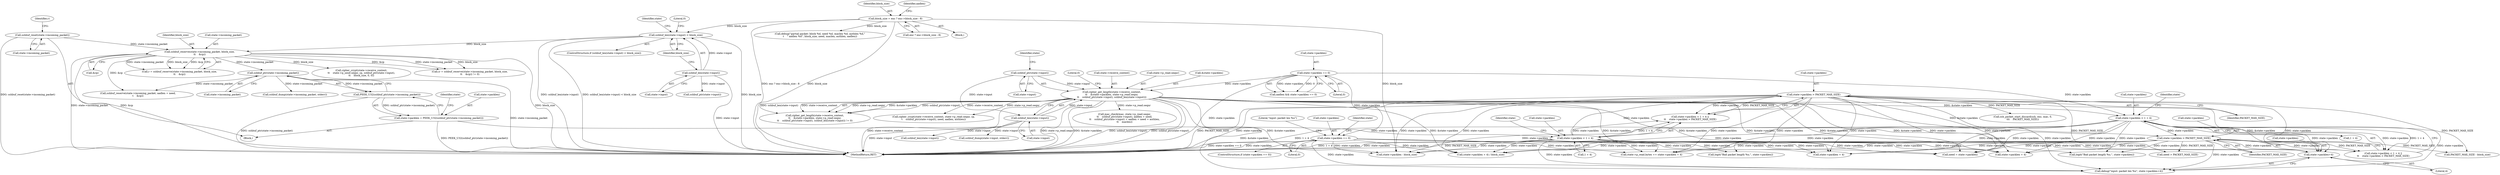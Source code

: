 digraph "0_mindrot_28652bca29046f62c7045e933e6b931de1d16737_0@pointer" {
"1000447" [label="(Call,state->packlen+4)"];
"1000285" [label="(Call,state->packlen < 1 + 4)"];
"1000251" [label="(Call,state->packlen == 0)"];
"1000259" [label="(Call,cipher_get_length(state->receive_context,\n\t\t    &state->packlen, state->p_read.seqnr,\n\t\t    sshbuf_ptr(state->input), sshbuf_len(state->input)))"];
"1000272" [label="(Call,sshbuf_ptr(state->input))"];
"1000276" [label="(Call,sshbuf_len(state->input))"];
"1000292" [label="(Call,state->packlen > PACKET_MAX_SIZE)"];
"1000392" [label="(Call,state->packlen < 1 + 4)"];
"1000381" [label="(Call,state->packlen = PEEK_U32(sshbuf_ptr(state->incoming_packet)))"];
"1000385" [label="(Call,PEEK_U32(sshbuf_ptr(state->incoming_packet)))"];
"1000386" [label="(Call,sshbuf_ptr(state->incoming_packet))"];
"1000349" [label="(Call,sshbuf_reserve(state->incoming_packet, block_size,\n\t\t    &cp))"];
"1000341" [label="(Call,sshbuf_reset(state->incoming_packet))"];
"1000333" [label="(Call,sshbuf_len(state->input) < block_size)"];
"1000334" [label="(Call,sshbuf_len(state->input))"];
"1000224" [label="(Call,block_size = enc ? enc->block_size : 8)"];
"1000399" [label="(Call,state->packlen > PACKET_MAX_SIZE)"];
"1000326" [label="(Call,state->packlen == 0)"];
"1000332" [label="(ControlStructure,if (sshbuf_len(state->input) < block_size))"];
"1000284" [label="(Call,state->packlen < 1 + 4 ||\n\t\t    state->packlen > PACKET_MAX_SIZE)"];
"1000347" [label="(Call,r = sshbuf_reserve(state->incoming_packet, block_size,\n\t\t    &cp))"];
"1000118" [label="(Block,)"];
"1000249" [label="(Call,aadlen && state->packlen == 0)"];
"1000225" [label="(Identifier,block_size)"];
"1000540" [label="(Call,mac_check(mac, state->p_read.seqnr,\n\t\t    sshbuf_ptr(state->input), aadlen + need,\n\t\t    sshbuf_ptr(state->input) + aadlen + need + authlen,\n\t\t    maclen))"];
"1000348" [label="(Identifier,r)"];
"1000331" [label="(Block,)"];
"1000499" [label="(Call,PACKET_MAX_SIZE - block_size)"];
"1000278" [label="(Identifier,state)"];
"1000289" [label="(Call,1 + 4)"];
"1001000" [label="(MethodReturn,RET)"];
"1000771" [label="(Call,state->packlen + 4)"];
"1000455" [label="(Call,need = state->packlen)"];
"1000472" [label="(Call,debug(\"partial packet: block %d, need %d, maclen %d, authlen %d,\"\n\t    \" aadlen %d\", block_size, need, maclen, authlen, aadlen))"];
"1000259" [label="(Call,cipher_get_length(state->receive_context,\n\t\t    &state->packlen, state->p_read.seqnr,\n\t\t    sshbuf_ptr(state->input), sshbuf_len(state->input)))"];
"1000333" [label="(Call,sshbuf_len(state->input) < block_size)"];
"1000759" [label="(Call,state->packlen + 4)"];
"1000381" [label="(Call,state->packlen = PEEK_U32(sshbuf_ptr(state->incoming_packet)))"];
"1000343" [label="(Identifier,state)"];
"1000292" [label="(Call,state->packlen > PACKET_MAX_SIZE)"];
"1000445" [label="(Call,debug(\"input: packet len %u\", state->packlen+4))"];
"1000394" [label="(Identifier,state)"];
"1000280" [label="(Literal,0)"];
"1000403" [label="(Identifier,PACKET_MAX_SIZE)"];
"1000393" [label="(Call,state->packlen)"];
"1000446" [label="(Literal,\"input: packet len %u\")"];
"1000303" [label="(Call,logit(\"Bad packet length %u.\", state->packlen))"];
"1000325" [label="(ControlStructure,if (state->packlen == 0))"];
"1000758" [label="(Call,(state->packlen + 4) / block_size)"];
"1000451" [label="(Literal,4)"];
"1000466" [label="(Call,state->packlen - block_size)"];
"1000335" [label="(Call,state->input)"];
"1000226" [label="(Call,enc ? enc->block_size : 8)"];
"1000334" [label="(Call,sshbuf_len(state->input))"];
"1000285" [label="(Call,state->packlen < 1 + 4)"];
"1000277" [label="(Call,state->input)"];
"1000504" [label="(Call,sshbuf_len(state->input))"];
"1000392" [label="(Call,state->packlen < 1 + 4)"];
"1000260" [label="(Call,state->receive_context)"];
"1000273" [label="(Call,state->input)"];
"1000251" [label="(Call,state->packlen == 0)"];
"1000233" [label="(Identifier,aadlen)"];
"1000385" [label="(Call,PEEK_U32(sshbuf_ptr(state->incoming_packet)))"];
"1000362" [label="(Call,cipher_crypt(state->receive_context,\n\t\t    state->p_send.seqnr, cp, sshbuf_ptr(state->input),\n\t\t    block_size, 0, 0))"];
"1000400" [label="(Call,state->packlen)"];
"1000330" [label="(Literal,0)"];
"1000326" [label="(Call,state->packlen == 0)"];
"1000267" [label="(Call,state->p_read.seqnr)"];
"1000391" [label="(Call,state->packlen < 1 + 4 ||\n\t\t    state->packlen > PACKET_MAX_SIZE)"];
"1000341" [label="(Call,sshbuf_reset(state->incoming_packet))"];
"1000350" [label="(Call,state->incoming_packet)"];
"1000382" [label="(Call,state->packlen)"];
"1000399" [label="(Call,state->packlen > PACKET_MAX_SIZE)"];
"1000298" [label="(Call,sshbuf_dump(state->input, stderr))"];
"1000272" [label="(Call,sshbuf_ptr(state->input))"];
"1000258" [label="(Call,cipher_get_length(state->receive_context,\n\t\t    &state->packlen, state->p_read.seqnr,\n\t\t    sshbuf_ptr(state->input), sshbuf_len(state->input)) != 0)"];
"1000349" [label="(Call,sshbuf_reserve(state->incoming_packet, block_size,\n\t\t    &cp))"];
"1000346" [label="(Call,(r = sshbuf_reserve(state->incoming_packet, block_size,\n\t\t    &cp)) != 0)"];
"1000276" [label="(Call,sshbuf_len(state->input))"];
"1000401" [label="(Identifier,state)"];
"1000593" [label="(Call,cipher_crypt(state->receive_context, state->p_read.seqnr, cp,\n\t    sshbuf_ptr(state->input), need, aadlen, authlen))"];
"1000296" [label="(Identifier,PACKET_MAX_SIZE)"];
"1000263" [label="(Call,&state->packlen)"];
"1000293" [label="(Call,state->packlen)"];
"1000448" [label="(Call,state->packlen)"];
"1000327" [label="(Call,state->packlen)"];
"1000387" [label="(Call,state->incoming_packet)"];
"1000336" [label="(Identifier,state)"];
"1000286" [label="(Call,state->packlen)"];
"1000252" [label="(Call,state->packlen)"];
"1000386" [label="(Call,sshbuf_ptr(state->incoming_packet))"];
"1000765" [label="(Call,state->p_read.bytes += state->packlen + 4)"];
"1000224" [label="(Call,block_size = enc ? enc->block_size : 8)"];
"1000354" [label="(Call,&cp)"];
"1000294" [label="(Identifier,state)"];
"1000338" [label="(Identifier,block_size)"];
"1000427" [label="(Call,ssh_packet_start_discard(ssh, enc, mac, 0,\n\t\t\t    PACKET_MAX_SIZE))"];
"1000447" [label="(Call,state->packlen+4)"];
"1000342" [label="(Call,state->incoming_packet)"];
"1000673" [label="(Call,need > PACKET_MAX_SIZE)"];
"1000372" [label="(Call,sshbuf_ptr(state->input))"];
"1000396" [label="(Call,1 + 4)"];
"1000340" [label="(Literal,0)"];
"1000416" [label="(Call,sshbuf_dump(state->incoming_packet, stderr))"];
"1000578" [label="(Call,sshbuf_reserve(state->incoming_packet, aadlen + need,\n\t    &cp))"];
"1000353" [label="(Identifier,block_size)"];
"1000421" [label="(Call,logit(\"Bad packet length %u.\", state->packlen))"];
"1000255" [label="(Literal,0)"];
"1000447" -> "1000445"  [label="AST: "];
"1000447" -> "1000451"  [label="CFG: "];
"1000448" -> "1000447"  [label="AST: "];
"1000451" -> "1000447"  [label="AST: "];
"1000445" -> "1000447"  [label="CFG: "];
"1000285" -> "1000447"  [label="DDG: state->packlen"];
"1000292" -> "1000447"  [label="DDG: state->packlen"];
"1000392" -> "1000447"  [label="DDG: state->packlen"];
"1000259" -> "1000447"  [label="DDG: &state->packlen"];
"1000399" -> "1000447"  [label="DDG: state->packlen"];
"1000326" -> "1000447"  [label="DDG: state->packlen"];
"1000285" -> "1000284"  [label="AST: "];
"1000285" -> "1000289"  [label="CFG: "];
"1000286" -> "1000285"  [label="AST: "];
"1000289" -> "1000285"  [label="AST: "];
"1000294" -> "1000285"  [label="CFG: "];
"1000284" -> "1000285"  [label="CFG: "];
"1000285" -> "1001000"  [label="DDG: 1 + 4"];
"1000285" -> "1000284"  [label="DDG: state->packlen"];
"1000285" -> "1000284"  [label="DDG: 1 + 4"];
"1000251" -> "1000285"  [label="DDG: state->packlen"];
"1000259" -> "1000285"  [label="DDG: &state->packlen"];
"1000285" -> "1000292"  [label="DDG: state->packlen"];
"1000285" -> "1000303"  [label="DDG: state->packlen"];
"1000285" -> "1000445"  [label="DDG: state->packlen"];
"1000285" -> "1000455"  [label="DDG: state->packlen"];
"1000285" -> "1000466"  [label="DDG: state->packlen"];
"1000285" -> "1000758"  [label="DDG: state->packlen"];
"1000285" -> "1000759"  [label="DDG: state->packlen"];
"1000285" -> "1000765"  [label="DDG: state->packlen"];
"1000285" -> "1000771"  [label="DDG: state->packlen"];
"1000251" -> "1000249"  [label="AST: "];
"1000251" -> "1000255"  [label="CFG: "];
"1000252" -> "1000251"  [label="AST: "];
"1000255" -> "1000251"  [label="AST: "];
"1000249" -> "1000251"  [label="CFG: "];
"1000251" -> "1001000"  [label="DDG: state->packlen"];
"1000251" -> "1000249"  [label="DDG: state->packlen"];
"1000251" -> "1000249"  [label="DDG: 0"];
"1000251" -> "1000259"  [label="DDG: state->packlen"];
"1000251" -> "1000326"  [label="DDG: state->packlen"];
"1000259" -> "1000258"  [label="AST: "];
"1000259" -> "1000276"  [label="CFG: "];
"1000260" -> "1000259"  [label="AST: "];
"1000263" -> "1000259"  [label="AST: "];
"1000267" -> "1000259"  [label="AST: "];
"1000272" -> "1000259"  [label="AST: "];
"1000276" -> "1000259"  [label="AST: "];
"1000280" -> "1000259"  [label="CFG: "];
"1000259" -> "1001000"  [label="DDG: state->receive_context"];
"1000259" -> "1001000"  [label="DDG: state->p_read.seqnr"];
"1000259" -> "1001000"  [label="DDG: &state->packlen"];
"1000259" -> "1001000"  [label="DDG: sshbuf_len(state->input)"];
"1000259" -> "1001000"  [label="DDG: sshbuf_ptr(state->input)"];
"1000259" -> "1000258"  [label="DDG: state->p_read.seqnr"];
"1000259" -> "1000258"  [label="DDG: &state->packlen"];
"1000259" -> "1000258"  [label="DDG: sshbuf_ptr(state->input)"];
"1000259" -> "1000258"  [label="DDG: sshbuf_len(state->input)"];
"1000259" -> "1000258"  [label="DDG: state->receive_context"];
"1000272" -> "1000259"  [label="DDG: state->input"];
"1000276" -> "1000259"  [label="DDG: state->input"];
"1000259" -> "1000292"  [label="DDG: &state->packlen"];
"1000259" -> "1000303"  [label="DDG: &state->packlen"];
"1000259" -> "1000445"  [label="DDG: &state->packlen"];
"1000259" -> "1000455"  [label="DDG: &state->packlen"];
"1000259" -> "1000466"  [label="DDG: &state->packlen"];
"1000259" -> "1000540"  [label="DDG: state->p_read.seqnr"];
"1000259" -> "1000593"  [label="DDG: state->receive_context"];
"1000259" -> "1000593"  [label="DDG: state->p_read.seqnr"];
"1000259" -> "1000758"  [label="DDG: &state->packlen"];
"1000259" -> "1000759"  [label="DDG: &state->packlen"];
"1000259" -> "1000765"  [label="DDG: &state->packlen"];
"1000259" -> "1000771"  [label="DDG: &state->packlen"];
"1000272" -> "1000273"  [label="CFG: "];
"1000273" -> "1000272"  [label="AST: "];
"1000278" -> "1000272"  [label="CFG: "];
"1000272" -> "1000276"  [label="DDG: state->input"];
"1000276" -> "1000277"  [label="CFG: "];
"1000277" -> "1000276"  [label="AST: "];
"1000276" -> "1001000"  [label="DDG: state->input"];
"1000276" -> "1000298"  [label="DDG: state->input"];
"1000276" -> "1000504"  [label="DDG: state->input"];
"1000292" -> "1000284"  [label="AST: "];
"1000292" -> "1000296"  [label="CFG: "];
"1000293" -> "1000292"  [label="AST: "];
"1000296" -> "1000292"  [label="AST: "];
"1000284" -> "1000292"  [label="CFG: "];
"1000292" -> "1001000"  [label="DDG: PACKET_MAX_SIZE"];
"1000292" -> "1000284"  [label="DDG: state->packlen"];
"1000292" -> "1000284"  [label="DDG: PACKET_MAX_SIZE"];
"1000292" -> "1000303"  [label="DDG: state->packlen"];
"1000292" -> "1000445"  [label="DDG: state->packlen"];
"1000292" -> "1000455"  [label="DDG: state->packlen"];
"1000292" -> "1000466"  [label="DDG: state->packlen"];
"1000292" -> "1000499"  [label="DDG: PACKET_MAX_SIZE"];
"1000292" -> "1000673"  [label="DDG: PACKET_MAX_SIZE"];
"1000292" -> "1000758"  [label="DDG: state->packlen"];
"1000292" -> "1000759"  [label="DDG: state->packlen"];
"1000292" -> "1000765"  [label="DDG: state->packlen"];
"1000292" -> "1000771"  [label="DDG: state->packlen"];
"1000392" -> "1000391"  [label="AST: "];
"1000392" -> "1000396"  [label="CFG: "];
"1000393" -> "1000392"  [label="AST: "];
"1000396" -> "1000392"  [label="AST: "];
"1000401" -> "1000392"  [label="CFG: "];
"1000391" -> "1000392"  [label="CFG: "];
"1000392" -> "1001000"  [label="DDG: 1 + 4"];
"1000392" -> "1001000"  [label="DDG: state->packlen"];
"1000392" -> "1000391"  [label="DDG: state->packlen"];
"1000392" -> "1000391"  [label="DDG: 1 + 4"];
"1000381" -> "1000392"  [label="DDG: state->packlen"];
"1000392" -> "1000399"  [label="DDG: state->packlen"];
"1000392" -> "1000421"  [label="DDG: state->packlen"];
"1000392" -> "1000445"  [label="DDG: state->packlen"];
"1000392" -> "1000455"  [label="DDG: state->packlen"];
"1000392" -> "1000466"  [label="DDG: state->packlen"];
"1000392" -> "1000758"  [label="DDG: state->packlen"];
"1000392" -> "1000759"  [label="DDG: state->packlen"];
"1000392" -> "1000765"  [label="DDG: state->packlen"];
"1000392" -> "1000771"  [label="DDG: state->packlen"];
"1000381" -> "1000331"  [label="AST: "];
"1000381" -> "1000385"  [label="CFG: "];
"1000382" -> "1000381"  [label="AST: "];
"1000385" -> "1000381"  [label="AST: "];
"1000394" -> "1000381"  [label="CFG: "];
"1000381" -> "1001000"  [label="DDG: PEEK_U32(sshbuf_ptr(state->incoming_packet))"];
"1000385" -> "1000381"  [label="DDG: sshbuf_ptr(state->incoming_packet)"];
"1000385" -> "1000386"  [label="CFG: "];
"1000386" -> "1000385"  [label="AST: "];
"1000385" -> "1001000"  [label="DDG: sshbuf_ptr(state->incoming_packet)"];
"1000386" -> "1000385"  [label="DDG: state->incoming_packet"];
"1000386" -> "1000387"  [label="CFG: "];
"1000387" -> "1000386"  [label="AST: "];
"1000386" -> "1001000"  [label="DDG: state->incoming_packet"];
"1000349" -> "1000386"  [label="DDG: state->incoming_packet"];
"1000386" -> "1000416"  [label="DDG: state->incoming_packet"];
"1000386" -> "1000578"  [label="DDG: state->incoming_packet"];
"1000349" -> "1000347"  [label="AST: "];
"1000349" -> "1000354"  [label="CFG: "];
"1000350" -> "1000349"  [label="AST: "];
"1000353" -> "1000349"  [label="AST: "];
"1000354" -> "1000349"  [label="AST: "];
"1000347" -> "1000349"  [label="CFG: "];
"1000349" -> "1001000"  [label="DDG: block_size"];
"1000349" -> "1001000"  [label="DDG: state->incoming_packet"];
"1000349" -> "1001000"  [label="DDG: &cp"];
"1000349" -> "1000346"  [label="DDG: state->incoming_packet"];
"1000349" -> "1000346"  [label="DDG: block_size"];
"1000349" -> "1000346"  [label="DDG: &cp"];
"1000349" -> "1000347"  [label="DDG: state->incoming_packet"];
"1000349" -> "1000347"  [label="DDG: block_size"];
"1000349" -> "1000347"  [label="DDG: &cp"];
"1000341" -> "1000349"  [label="DDG: state->incoming_packet"];
"1000333" -> "1000349"  [label="DDG: block_size"];
"1000349" -> "1000362"  [label="DDG: block_size"];
"1000349" -> "1000578"  [label="DDG: &cp"];
"1000341" -> "1000331"  [label="AST: "];
"1000341" -> "1000342"  [label="CFG: "];
"1000342" -> "1000341"  [label="AST: "];
"1000348" -> "1000341"  [label="CFG: "];
"1000341" -> "1001000"  [label="DDG: sshbuf_reset(state->incoming_packet)"];
"1000333" -> "1000332"  [label="AST: "];
"1000333" -> "1000338"  [label="CFG: "];
"1000334" -> "1000333"  [label="AST: "];
"1000338" -> "1000333"  [label="AST: "];
"1000340" -> "1000333"  [label="CFG: "];
"1000343" -> "1000333"  [label="CFG: "];
"1000333" -> "1001000"  [label="DDG: sshbuf_len(state->input)"];
"1000333" -> "1001000"  [label="DDG: sshbuf_len(state->input) < block_size"];
"1000333" -> "1001000"  [label="DDG: block_size"];
"1000334" -> "1000333"  [label="DDG: state->input"];
"1000224" -> "1000333"  [label="DDG: block_size"];
"1000334" -> "1000335"  [label="CFG: "];
"1000335" -> "1000334"  [label="AST: "];
"1000338" -> "1000334"  [label="CFG: "];
"1000334" -> "1001000"  [label="DDG: state->input"];
"1000334" -> "1000372"  [label="DDG: state->input"];
"1000224" -> "1000118"  [label="AST: "];
"1000224" -> "1000226"  [label="CFG: "];
"1000225" -> "1000224"  [label="AST: "];
"1000226" -> "1000224"  [label="AST: "];
"1000233" -> "1000224"  [label="CFG: "];
"1000224" -> "1001000"  [label="DDG: block_size"];
"1000224" -> "1001000"  [label="DDG: enc ? enc->block_size : 8"];
"1000224" -> "1000466"  [label="DDG: block_size"];
"1000224" -> "1000472"  [label="DDG: block_size"];
"1000399" -> "1000391"  [label="AST: "];
"1000399" -> "1000403"  [label="CFG: "];
"1000400" -> "1000399"  [label="AST: "];
"1000403" -> "1000399"  [label="AST: "];
"1000391" -> "1000399"  [label="CFG: "];
"1000399" -> "1001000"  [label="DDG: PACKET_MAX_SIZE"];
"1000399" -> "1001000"  [label="DDG: state->packlen"];
"1000399" -> "1000391"  [label="DDG: state->packlen"];
"1000399" -> "1000391"  [label="DDG: PACKET_MAX_SIZE"];
"1000399" -> "1000421"  [label="DDG: state->packlen"];
"1000399" -> "1000427"  [label="DDG: PACKET_MAX_SIZE"];
"1000399" -> "1000445"  [label="DDG: state->packlen"];
"1000399" -> "1000455"  [label="DDG: state->packlen"];
"1000399" -> "1000466"  [label="DDG: state->packlen"];
"1000399" -> "1000499"  [label="DDG: PACKET_MAX_SIZE"];
"1000399" -> "1000673"  [label="DDG: PACKET_MAX_SIZE"];
"1000399" -> "1000758"  [label="DDG: state->packlen"];
"1000399" -> "1000759"  [label="DDG: state->packlen"];
"1000399" -> "1000765"  [label="DDG: state->packlen"];
"1000399" -> "1000771"  [label="DDG: state->packlen"];
"1000326" -> "1000325"  [label="AST: "];
"1000326" -> "1000330"  [label="CFG: "];
"1000327" -> "1000326"  [label="AST: "];
"1000330" -> "1000326"  [label="AST: "];
"1000336" -> "1000326"  [label="CFG: "];
"1000446" -> "1000326"  [label="CFG: "];
"1000326" -> "1001000"  [label="DDG: state->packlen == 0"];
"1000326" -> "1001000"  [label="DDG: state->packlen"];
"1000326" -> "1000445"  [label="DDG: state->packlen"];
"1000326" -> "1000455"  [label="DDG: state->packlen"];
"1000326" -> "1000466"  [label="DDG: state->packlen"];
"1000326" -> "1000758"  [label="DDG: state->packlen"];
"1000326" -> "1000759"  [label="DDG: state->packlen"];
"1000326" -> "1000765"  [label="DDG: state->packlen"];
"1000326" -> "1000771"  [label="DDG: state->packlen"];
}
